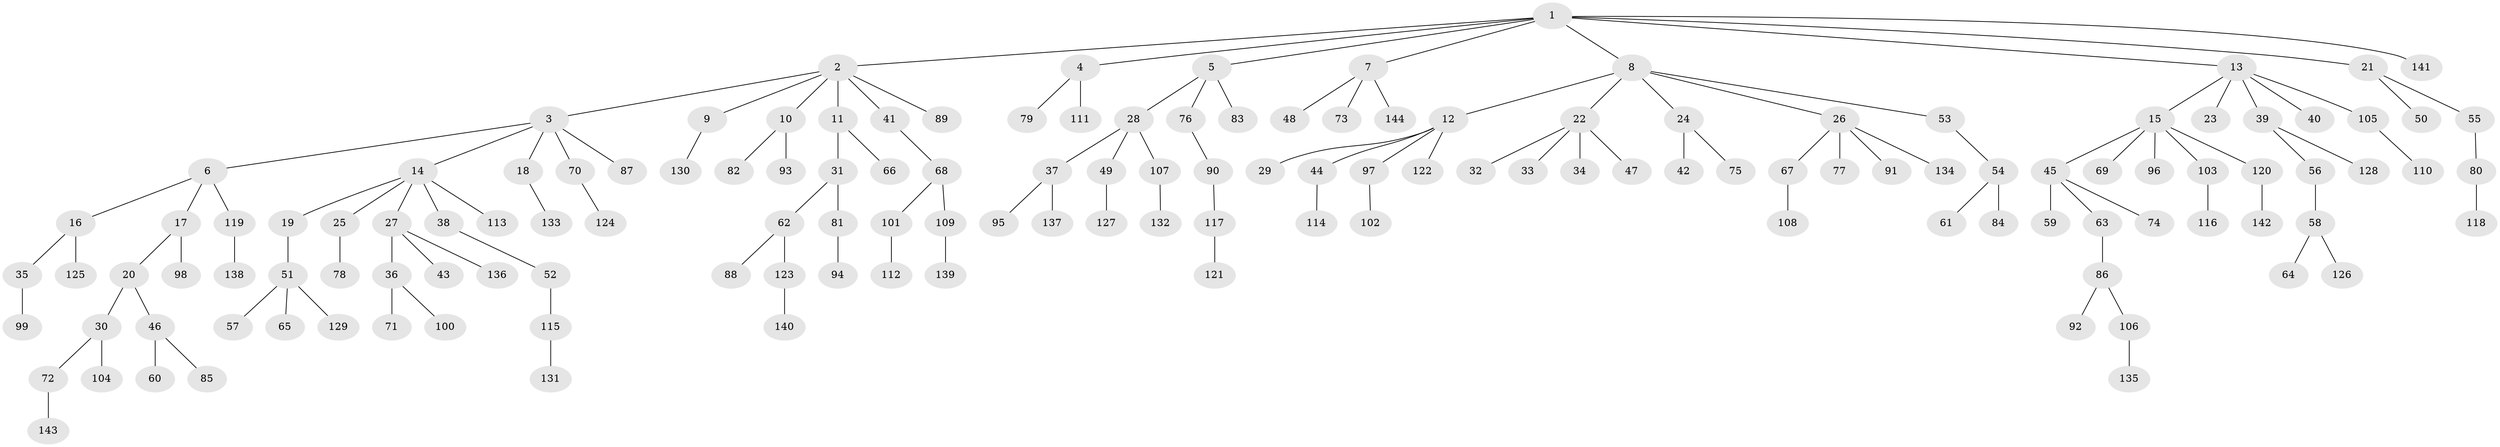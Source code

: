 // coarse degree distribution, {1: 0.5681818181818182, 3: 0.18181818181818182, 5: 0.022727272727272728, 4: 0.09090909090909091, 2: 0.11363636363636363, 6: 0.022727272727272728}
// Generated by graph-tools (version 1.1) at 2025/37/03/04/25 23:37:25]
// undirected, 144 vertices, 143 edges
graph export_dot {
  node [color=gray90,style=filled];
  1;
  2;
  3;
  4;
  5;
  6;
  7;
  8;
  9;
  10;
  11;
  12;
  13;
  14;
  15;
  16;
  17;
  18;
  19;
  20;
  21;
  22;
  23;
  24;
  25;
  26;
  27;
  28;
  29;
  30;
  31;
  32;
  33;
  34;
  35;
  36;
  37;
  38;
  39;
  40;
  41;
  42;
  43;
  44;
  45;
  46;
  47;
  48;
  49;
  50;
  51;
  52;
  53;
  54;
  55;
  56;
  57;
  58;
  59;
  60;
  61;
  62;
  63;
  64;
  65;
  66;
  67;
  68;
  69;
  70;
  71;
  72;
  73;
  74;
  75;
  76;
  77;
  78;
  79;
  80;
  81;
  82;
  83;
  84;
  85;
  86;
  87;
  88;
  89;
  90;
  91;
  92;
  93;
  94;
  95;
  96;
  97;
  98;
  99;
  100;
  101;
  102;
  103;
  104;
  105;
  106;
  107;
  108;
  109;
  110;
  111;
  112;
  113;
  114;
  115;
  116;
  117;
  118;
  119;
  120;
  121;
  122;
  123;
  124;
  125;
  126;
  127;
  128;
  129;
  130;
  131;
  132;
  133;
  134;
  135;
  136;
  137;
  138;
  139;
  140;
  141;
  142;
  143;
  144;
  1 -- 2;
  1 -- 4;
  1 -- 5;
  1 -- 7;
  1 -- 8;
  1 -- 13;
  1 -- 21;
  1 -- 141;
  2 -- 3;
  2 -- 9;
  2 -- 10;
  2 -- 11;
  2 -- 41;
  2 -- 89;
  3 -- 6;
  3 -- 14;
  3 -- 18;
  3 -- 70;
  3 -- 87;
  4 -- 79;
  4 -- 111;
  5 -- 28;
  5 -- 76;
  5 -- 83;
  6 -- 16;
  6 -- 17;
  6 -- 119;
  7 -- 48;
  7 -- 73;
  7 -- 144;
  8 -- 12;
  8 -- 22;
  8 -- 24;
  8 -- 26;
  8 -- 53;
  9 -- 130;
  10 -- 82;
  10 -- 93;
  11 -- 31;
  11 -- 66;
  12 -- 29;
  12 -- 44;
  12 -- 97;
  12 -- 122;
  13 -- 15;
  13 -- 23;
  13 -- 39;
  13 -- 40;
  13 -- 105;
  14 -- 19;
  14 -- 25;
  14 -- 27;
  14 -- 38;
  14 -- 113;
  15 -- 45;
  15 -- 69;
  15 -- 96;
  15 -- 103;
  15 -- 120;
  16 -- 35;
  16 -- 125;
  17 -- 20;
  17 -- 98;
  18 -- 133;
  19 -- 51;
  20 -- 30;
  20 -- 46;
  21 -- 50;
  21 -- 55;
  22 -- 32;
  22 -- 33;
  22 -- 34;
  22 -- 47;
  24 -- 42;
  24 -- 75;
  25 -- 78;
  26 -- 67;
  26 -- 77;
  26 -- 91;
  26 -- 134;
  27 -- 36;
  27 -- 43;
  27 -- 136;
  28 -- 37;
  28 -- 49;
  28 -- 107;
  30 -- 72;
  30 -- 104;
  31 -- 62;
  31 -- 81;
  35 -- 99;
  36 -- 71;
  36 -- 100;
  37 -- 95;
  37 -- 137;
  38 -- 52;
  39 -- 56;
  39 -- 128;
  41 -- 68;
  44 -- 114;
  45 -- 59;
  45 -- 63;
  45 -- 74;
  46 -- 60;
  46 -- 85;
  49 -- 127;
  51 -- 57;
  51 -- 65;
  51 -- 129;
  52 -- 115;
  53 -- 54;
  54 -- 61;
  54 -- 84;
  55 -- 80;
  56 -- 58;
  58 -- 64;
  58 -- 126;
  62 -- 88;
  62 -- 123;
  63 -- 86;
  67 -- 108;
  68 -- 101;
  68 -- 109;
  70 -- 124;
  72 -- 143;
  76 -- 90;
  80 -- 118;
  81 -- 94;
  86 -- 92;
  86 -- 106;
  90 -- 117;
  97 -- 102;
  101 -- 112;
  103 -- 116;
  105 -- 110;
  106 -- 135;
  107 -- 132;
  109 -- 139;
  115 -- 131;
  117 -- 121;
  119 -- 138;
  120 -- 142;
  123 -- 140;
}
